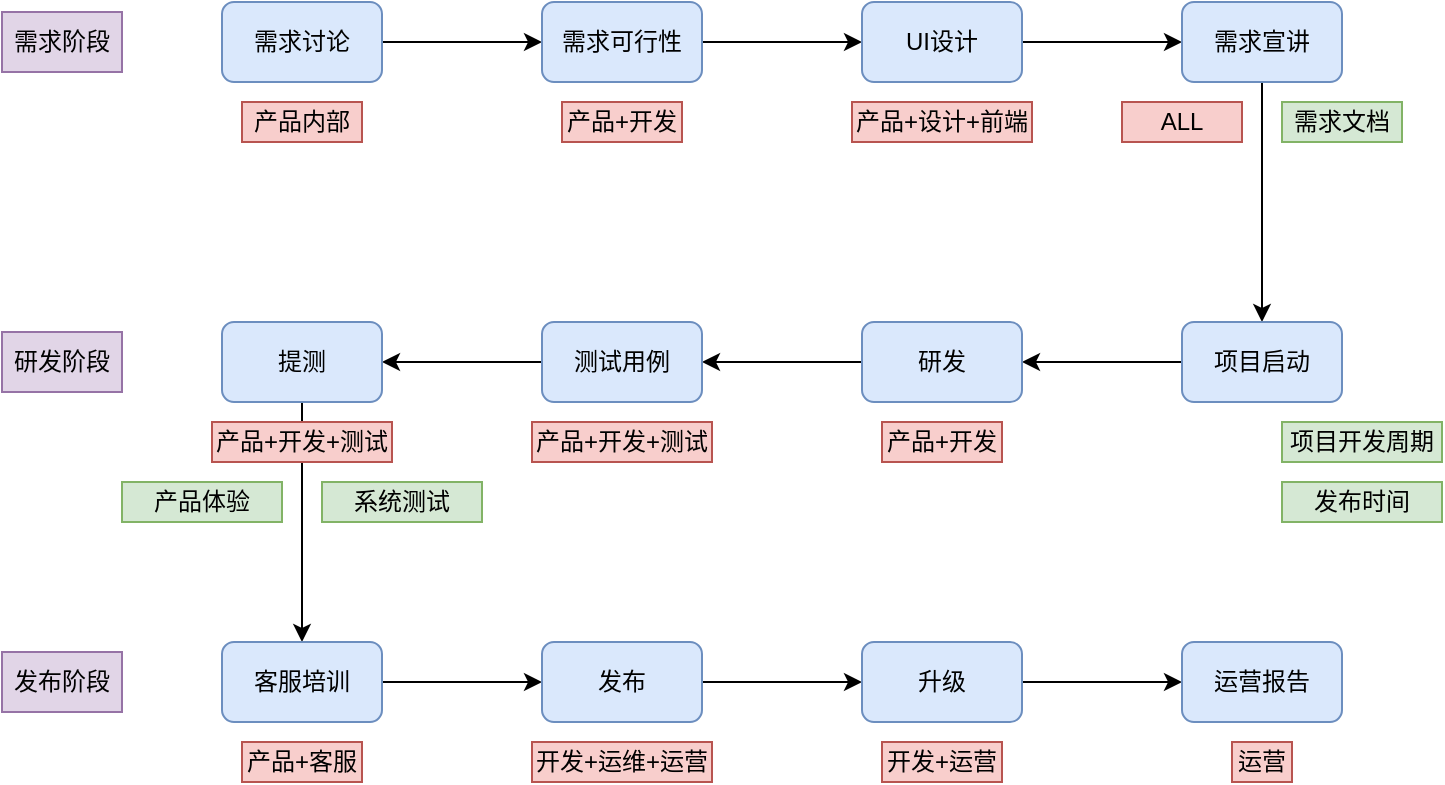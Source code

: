 <mxfile version="21.6.8" type="github">
  <diagram name="Page-1" id="ZKXFvE9tr2XVCGrnfxwX">
    <mxGraphModel dx="780" dy="450" grid="1" gridSize="10" guides="1" tooltips="1" connect="1" arrows="1" fold="1" page="1" pageScale="1" pageWidth="850" pageHeight="1100" math="0" shadow="0">
      <root>
        <mxCell id="0" />
        <mxCell id="1" parent="0" />
        <mxCell id="HF1rEi9baAs1JosRHV_L-1" style="edgeStyle=orthogonalEdgeStyle;rounded=0;orthogonalLoop=1;jettySize=auto;html=1;exitX=1;exitY=0.5;exitDx=0;exitDy=0;entryX=0;entryY=0.5;entryDx=0;entryDy=0;" edge="1" parent="1" source="HF1rEi9baAs1JosRHV_L-2" target="HF1rEi9baAs1JosRHV_L-4">
          <mxGeometry relative="1" as="geometry" />
        </mxCell>
        <mxCell id="HF1rEi9baAs1JosRHV_L-2" value="需求讨论" style="rounded=1;whiteSpace=wrap;html=1;fillColor=#dae8fc;strokeColor=#6c8ebf;" vertex="1" parent="1">
          <mxGeometry x="120" y="40" width="80" height="40" as="geometry" />
        </mxCell>
        <mxCell id="HF1rEi9baAs1JosRHV_L-3" style="edgeStyle=orthogonalEdgeStyle;rounded=0;orthogonalLoop=1;jettySize=auto;html=1;exitX=1;exitY=0.5;exitDx=0;exitDy=0;entryX=0;entryY=0.5;entryDx=0;entryDy=0;" edge="1" parent="1" source="HF1rEi9baAs1JosRHV_L-4" target="HF1rEi9baAs1JosRHV_L-6">
          <mxGeometry relative="1" as="geometry" />
        </mxCell>
        <mxCell id="HF1rEi9baAs1JosRHV_L-4" value="需求可行性" style="rounded=1;whiteSpace=wrap;html=1;fillColor=#dae8fc;strokeColor=#6c8ebf;" vertex="1" parent="1">
          <mxGeometry x="280" y="40" width="80" height="40" as="geometry" />
        </mxCell>
        <mxCell id="HF1rEi9baAs1JosRHV_L-5" style="edgeStyle=orthogonalEdgeStyle;rounded=0;orthogonalLoop=1;jettySize=auto;html=1;exitX=1;exitY=0.5;exitDx=0;exitDy=0;entryX=0;entryY=0.5;entryDx=0;entryDy=0;" edge="1" parent="1" source="HF1rEi9baAs1JosRHV_L-6" target="HF1rEi9baAs1JosRHV_L-8">
          <mxGeometry relative="1" as="geometry" />
        </mxCell>
        <mxCell id="HF1rEi9baAs1JosRHV_L-6" value="UI设计" style="rounded=1;whiteSpace=wrap;html=1;fillColor=#dae8fc;strokeColor=#6c8ebf;" vertex="1" parent="1">
          <mxGeometry x="440" y="40" width="80" height="40" as="geometry" />
        </mxCell>
        <mxCell id="HF1rEi9baAs1JosRHV_L-7" style="edgeStyle=orthogonalEdgeStyle;rounded=0;orthogonalLoop=1;jettySize=auto;html=1;exitX=0.5;exitY=1;exitDx=0;exitDy=0;entryX=0.5;entryY=0;entryDx=0;entryDy=0;" edge="1" parent="1" source="HF1rEi9baAs1JosRHV_L-8" target="HF1rEi9baAs1JosRHV_L-14">
          <mxGeometry relative="1" as="geometry" />
        </mxCell>
        <mxCell id="HF1rEi9baAs1JosRHV_L-8" value="需求宣讲" style="rounded=1;whiteSpace=wrap;html=1;fillColor=#dae8fc;strokeColor=#6c8ebf;" vertex="1" parent="1">
          <mxGeometry x="600" y="40" width="80" height="40" as="geometry" />
        </mxCell>
        <mxCell id="HF1rEi9baAs1JosRHV_L-9" value="产品内部" style="text;html=1;strokeColor=#b85450;fillColor=#f8cecc;align=center;verticalAlign=middle;whiteSpace=wrap;rounded=0;" vertex="1" parent="1">
          <mxGeometry x="130" y="90" width="60" height="20" as="geometry" />
        </mxCell>
        <mxCell id="HF1rEi9baAs1JosRHV_L-10" value="产品+开发" style="text;html=1;strokeColor=#b85450;fillColor=#f8cecc;align=center;verticalAlign=middle;whiteSpace=wrap;rounded=0;" vertex="1" parent="1">
          <mxGeometry x="290" y="90" width="60" height="20" as="geometry" />
        </mxCell>
        <mxCell id="HF1rEi9baAs1JosRHV_L-11" value="产品+设计+前端" style="text;html=1;strokeColor=#b85450;fillColor=#f8cecc;align=center;verticalAlign=middle;whiteSpace=wrap;rounded=0;" vertex="1" parent="1">
          <mxGeometry x="435" y="90" width="90" height="20" as="geometry" />
        </mxCell>
        <mxCell id="HF1rEi9baAs1JosRHV_L-12" value="ALL" style="text;html=1;strokeColor=#b85450;fillColor=#f8cecc;align=center;verticalAlign=middle;whiteSpace=wrap;rounded=0;" vertex="1" parent="1">
          <mxGeometry x="570" y="90" width="60" height="20" as="geometry" />
        </mxCell>
        <mxCell id="HF1rEi9baAs1JosRHV_L-13" style="edgeStyle=orthogonalEdgeStyle;rounded=0;orthogonalLoop=1;jettySize=auto;html=1;exitX=0;exitY=0.5;exitDx=0;exitDy=0;entryX=1;entryY=0.5;entryDx=0;entryDy=0;" edge="1" parent="1" source="HF1rEi9baAs1JosRHV_L-14" target="HF1rEi9baAs1JosRHV_L-19">
          <mxGeometry relative="1" as="geometry" />
        </mxCell>
        <mxCell id="HF1rEi9baAs1JosRHV_L-14" value="项目启动" style="rounded=1;whiteSpace=wrap;html=1;fillColor=#dae8fc;strokeColor=#6c8ebf;" vertex="1" parent="1">
          <mxGeometry x="600" y="200" width="80" height="40" as="geometry" />
        </mxCell>
        <mxCell id="HF1rEi9baAs1JosRHV_L-15" value="需求文档" style="text;html=1;strokeColor=#82b366;fillColor=#d5e8d4;align=center;verticalAlign=middle;whiteSpace=wrap;rounded=0;" vertex="1" parent="1">
          <mxGeometry x="650" y="90" width="60" height="20" as="geometry" />
        </mxCell>
        <mxCell id="HF1rEi9baAs1JosRHV_L-16" value="项目开发周期" style="text;html=1;strokeColor=#82b366;fillColor=#d5e8d4;align=center;verticalAlign=middle;whiteSpace=wrap;rounded=0;" vertex="1" parent="1">
          <mxGeometry x="650" y="250" width="80" height="20" as="geometry" />
        </mxCell>
        <mxCell id="HF1rEi9baAs1JosRHV_L-17" value="发布时间" style="text;html=1;strokeColor=#82b366;fillColor=#d5e8d4;align=center;verticalAlign=middle;whiteSpace=wrap;rounded=0;" vertex="1" parent="1">
          <mxGeometry x="650" y="280" width="80" height="20" as="geometry" />
        </mxCell>
        <mxCell id="HF1rEi9baAs1JosRHV_L-18" style="edgeStyle=orthogonalEdgeStyle;rounded=0;orthogonalLoop=1;jettySize=auto;html=1;exitX=0;exitY=0.5;exitDx=0;exitDy=0;entryX=1;entryY=0.5;entryDx=0;entryDy=0;" edge="1" parent="1" source="HF1rEi9baAs1JosRHV_L-19" target="HF1rEi9baAs1JosRHV_L-22">
          <mxGeometry relative="1" as="geometry" />
        </mxCell>
        <mxCell id="HF1rEi9baAs1JosRHV_L-19" value="研发" style="rounded=1;whiteSpace=wrap;html=1;fillColor=#dae8fc;strokeColor=#6c8ebf;" vertex="1" parent="1">
          <mxGeometry x="440" y="200" width="80" height="40" as="geometry" />
        </mxCell>
        <mxCell id="HF1rEi9baAs1JosRHV_L-20" value="产品+开发" style="text;html=1;strokeColor=#b85450;fillColor=#f8cecc;align=center;verticalAlign=middle;whiteSpace=wrap;rounded=0;" vertex="1" parent="1">
          <mxGeometry x="450" y="250" width="60" height="20" as="geometry" />
        </mxCell>
        <mxCell id="HF1rEi9baAs1JosRHV_L-21" style="edgeStyle=orthogonalEdgeStyle;rounded=0;orthogonalLoop=1;jettySize=auto;html=1;exitX=0;exitY=0.5;exitDx=0;exitDy=0;entryX=1;entryY=0.5;entryDx=0;entryDy=0;" edge="1" parent="1" source="HF1rEi9baAs1JosRHV_L-22" target="HF1rEi9baAs1JosRHV_L-25">
          <mxGeometry relative="1" as="geometry" />
        </mxCell>
        <mxCell id="HF1rEi9baAs1JosRHV_L-22" value="测试用例" style="rounded=1;whiteSpace=wrap;html=1;fillColor=#dae8fc;strokeColor=#6c8ebf;" vertex="1" parent="1">
          <mxGeometry x="280" y="200" width="80" height="40" as="geometry" />
        </mxCell>
        <mxCell id="HF1rEi9baAs1JosRHV_L-23" value="产品+开发+测试" style="text;html=1;strokeColor=#b85450;fillColor=#f8cecc;align=center;verticalAlign=middle;whiteSpace=wrap;rounded=0;" vertex="1" parent="1">
          <mxGeometry x="275" y="250" width="90" height="20" as="geometry" />
        </mxCell>
        <mxCell id="HF1rEi9baAs1JosRHV_L-24" style="edgeStyle=orthogonalEdgeStyle;rounded=0;orthogonalLoop=1;jettySize=auto;html=1;exitX=0.5;exitY=1;exitDx=0;exitDy=0;" edge="1" parent="1" source="HF1rEi9baAs1JosRHV_L-25" target="HF1rEi9baAs1JosRHV_L-30">
          <mxGeometry relative="1" as="geometry" />
        </mxCell>
        <mxCell id="HF1rEi9baAs1JosRHV_L-25" value="提测" style="rounded=1;whiteSpace=wrap;html=1;fillColor=#dae8fc;strokeColor=#6c8ebf;" vertex="1" parent="1">
          <mxGeometry x="120" y="200" width="80" height="40" as="geometry" />
        </mxCell>
        <mxCell id="HF1rEi9baAs1JosRHV_L-26" value="产品+开发+测试" style="text;html=1;strokeColor=#b85450;fillColor=#f8cecc;align=center;verticalAlign=middle;whiteSpace=wrap;rounded=0;" vertex="1" parent="1">
          <mxGeometry x="115" y="250" width="90" height="20" as="geometry" />
        </mxCell>
        <mxCell id="HF1rEi9baAs1JosRHV_L-27" value="产品体验" style="text;html=1;strokeColor=#82b366;fillColor=#d5e8d4;align=center;verticalAlign=middle;whiteSpace=wrap;rounded=0;" vertex="1" parent="1">
          <mxGeometry x="70" y="280" width="80" height="20" as="geometry" />
        </mxCell>
        <mxCell id="HF1rEi9baAs1JosRHV_L-28" value="系统测试" style="text;html=1;strokeColor=#82b366;fillColor=#d5e8d4;align=center;verticalAlign=middle;whiteSpace=wrap;rounded=0;" vertex="1" parent="1">
          <mxGeometry x="170" y="280" width="80" height="20" as="geometry" />
        </mxCell>
        <mxCell id="HF1rEi9baAs1JosRHV_L-29" style="edgeStyle=orthogonalEdgeStyle;rounded=0;orthogonalLoop=1;jettySize=auto;html=1;exitX=1;exitY=0.5;exitDx=0;exitDy=0;" edge="1" parent="1" source="HF1rEi9baAs1JosRHV_L-30" target="HF1rEi9baAs1JosRHV_L-33">
          <mxGeometry relative="1" as="geometry" />
        </mxCell>
        <mxCell id="HF1rEi9baAs1JosRHV_L-30" value="客服培训" style="rounded=1;whiteSpace=wrap;html=1;fillColor=#dae8fc;strokeColor=#6c8ebf;" vertex="1" parent="1">
          <mxGeometry x="120" y="360" width="80" height="40" as="geometry" />
        </mxCell>
        <mxCell id="HF1rEi9baAs1JosRHV_L-31" value="产品+客服" style="text;html=1;strokeColor=#b85450;fillColor=#f8cecc;align=center;verticalAlign=middle;whiteSpace=wrap;rounded=0;" vertex="1" parent="1">
          <mxGeometry x="130" y="410" width="60" height="20" as="geometry" />
        </mxCell>
        <mxCell id="HF1rEi9baAs1JosRHV_L-32" style="edgeStyle=orthogonalEdgeStyle;rounded=0;orthogonalLoop=1;jettySize=auto;html=1;exitX=1;exitY=0.5;exitDx=0;exitDy=0;" edge="1" parent="1" source="HF1rEi9baAs1JosRHV_L-33" target="HF1rEi9baAs1JosRHV_L-36">
          <mxGeometry relative="1" as="geometry" />
        </mxCell>
        <mxCell id="HF1rEi9baAs1JosRHV_L-33" value="发布" style="rounded=1;whiteSpace=wrap;html=1;fillColor=#dae8fc;strokeColor=#6c8ebf;" vertex="1" parent="1">
          <mxGeometry x="280" y="360" width="80" height="40" as="geometry" />
        </mxCell>
        <mxCell id="HF1rEi9baAs1JosRHV_L-34" value="开发+运维+运营" style="text;html=1;strokeColor=#b85450;fillColor=#f8cecc;align=center;verticalAlign=middle;whiteSpace=wrap;rounded=0;" vertex="1" parent="1">
          <mxGeometry x="275" y="410" width="90" height="20" as="geometry" />
        </mxCell>
        <mxCell id="HF1rEi9baAs1JosRHV_L-35" style="edgeStyle=orthogonalEdgeStyle;rounded=0;orthogonalLoop=1;jettySize=auto;html=1;exitX=1;exitY=0.5;exitDx=0;exitDy=0;entryX=0;entryY=0.5;entryDx=0;entryDy=0;" edge="1" parent="1" source="HF1rEi9baAs1JosRHV_L-36" target="HF1rEi9baAs1JosRHV_L-38">
          <mxGeometry relative="1" as="geometry" />
        </mxCell>
        <mxCell id="HF1rEi9baAs1JosRHV_L-36" value="升级" style="rounded=1;whiteSpace=wrap;html=1;fillColor=#dae8fc;strokeColor=#6c8ebf;" vertex="1" parent="1">
          <mxGeometry x="440" y="360" width="80" height="40" as="geometry" />
        </mxCell>
        <mxCell id="HF1rEi9baAs1JosRHV_L-37" value="开发+运营" style="text;html=1;strokeColor=#b85450;fillColor=#f8cecc;align=center;verticalAlign=middle;whiteSpace=wrap;rounded=0;" vertex="1" parent="1">
          <mxGeometry x="450" y="410" width="60" height="20" as="geometry" />
        </mxCell>
        <mxCell id="HF1rEi9baAs1JosRHV_L-38" value="运营报告" style="rounded=1;whiteSpace=wrap;html=1;fillColor=#dae8fc;strokeColor=#6c8ebf;" vertex="1" parent="1">
          <mxGeometry x="600" y="360" width="80" height="40" as="geometry" />
        </mxCell>
        <mxCell id="HF1rEi9baAs1JosRHV_L-39" value="运营" style="text;html=1;strokeColor=#b85450;fillColor=#f8cecc;align=center;verticalAlign=middle;whiteSpace=wrap;rounded=0;" vertex="1" parent="1">
          <mxGeometry x="625" y="410" width="30" height="20" as="geometry" />
        </mxCell>
        <mxCell id="HF1rEi9baAs1JosRHV_L-40" value="需求阶段" style="text;html=1;strokeColor=#9673a6;fillColor=#e1d5e7;align=center;verticalAlign=middle;whiteSpace=wrap;rounded=0;" vertex="1" parent="1">
          <mxGeometry x="10" y="45" width="60" height="30" as="geometry" />
        </mxCell>
        <mxCell id="HF1rEi9baAs1JosRHV_L-41" value="研发阶段" style="text;html=1;strokeColor=#9673a6;fillColor=#e1d5e7;align=center;verticalAlign=middle;whiteSpace=wrap;rounded=0;" vertex="1" parent="1">
          <mxGeometry x="10" y="205" width="60" height="30" as="geometry" />
        </mxCell>
        <mxCell id="HF1rEi9baAs1JosRHV_L-42" value="发布阶段" style="text;html=1;strokeColor=#9673a6;fillColor=#e1d5e7;align=center;verticalAlign=middle;whiteSpace=wrap;rounded=0;" vertex="1" parent="1">
          <mxGeometry x="10" y="365" width="60" height="30" as="geometry" />
        </mxCell>
      </root>
    </mxGraphModel>
  </diagram>
</mxfile>
